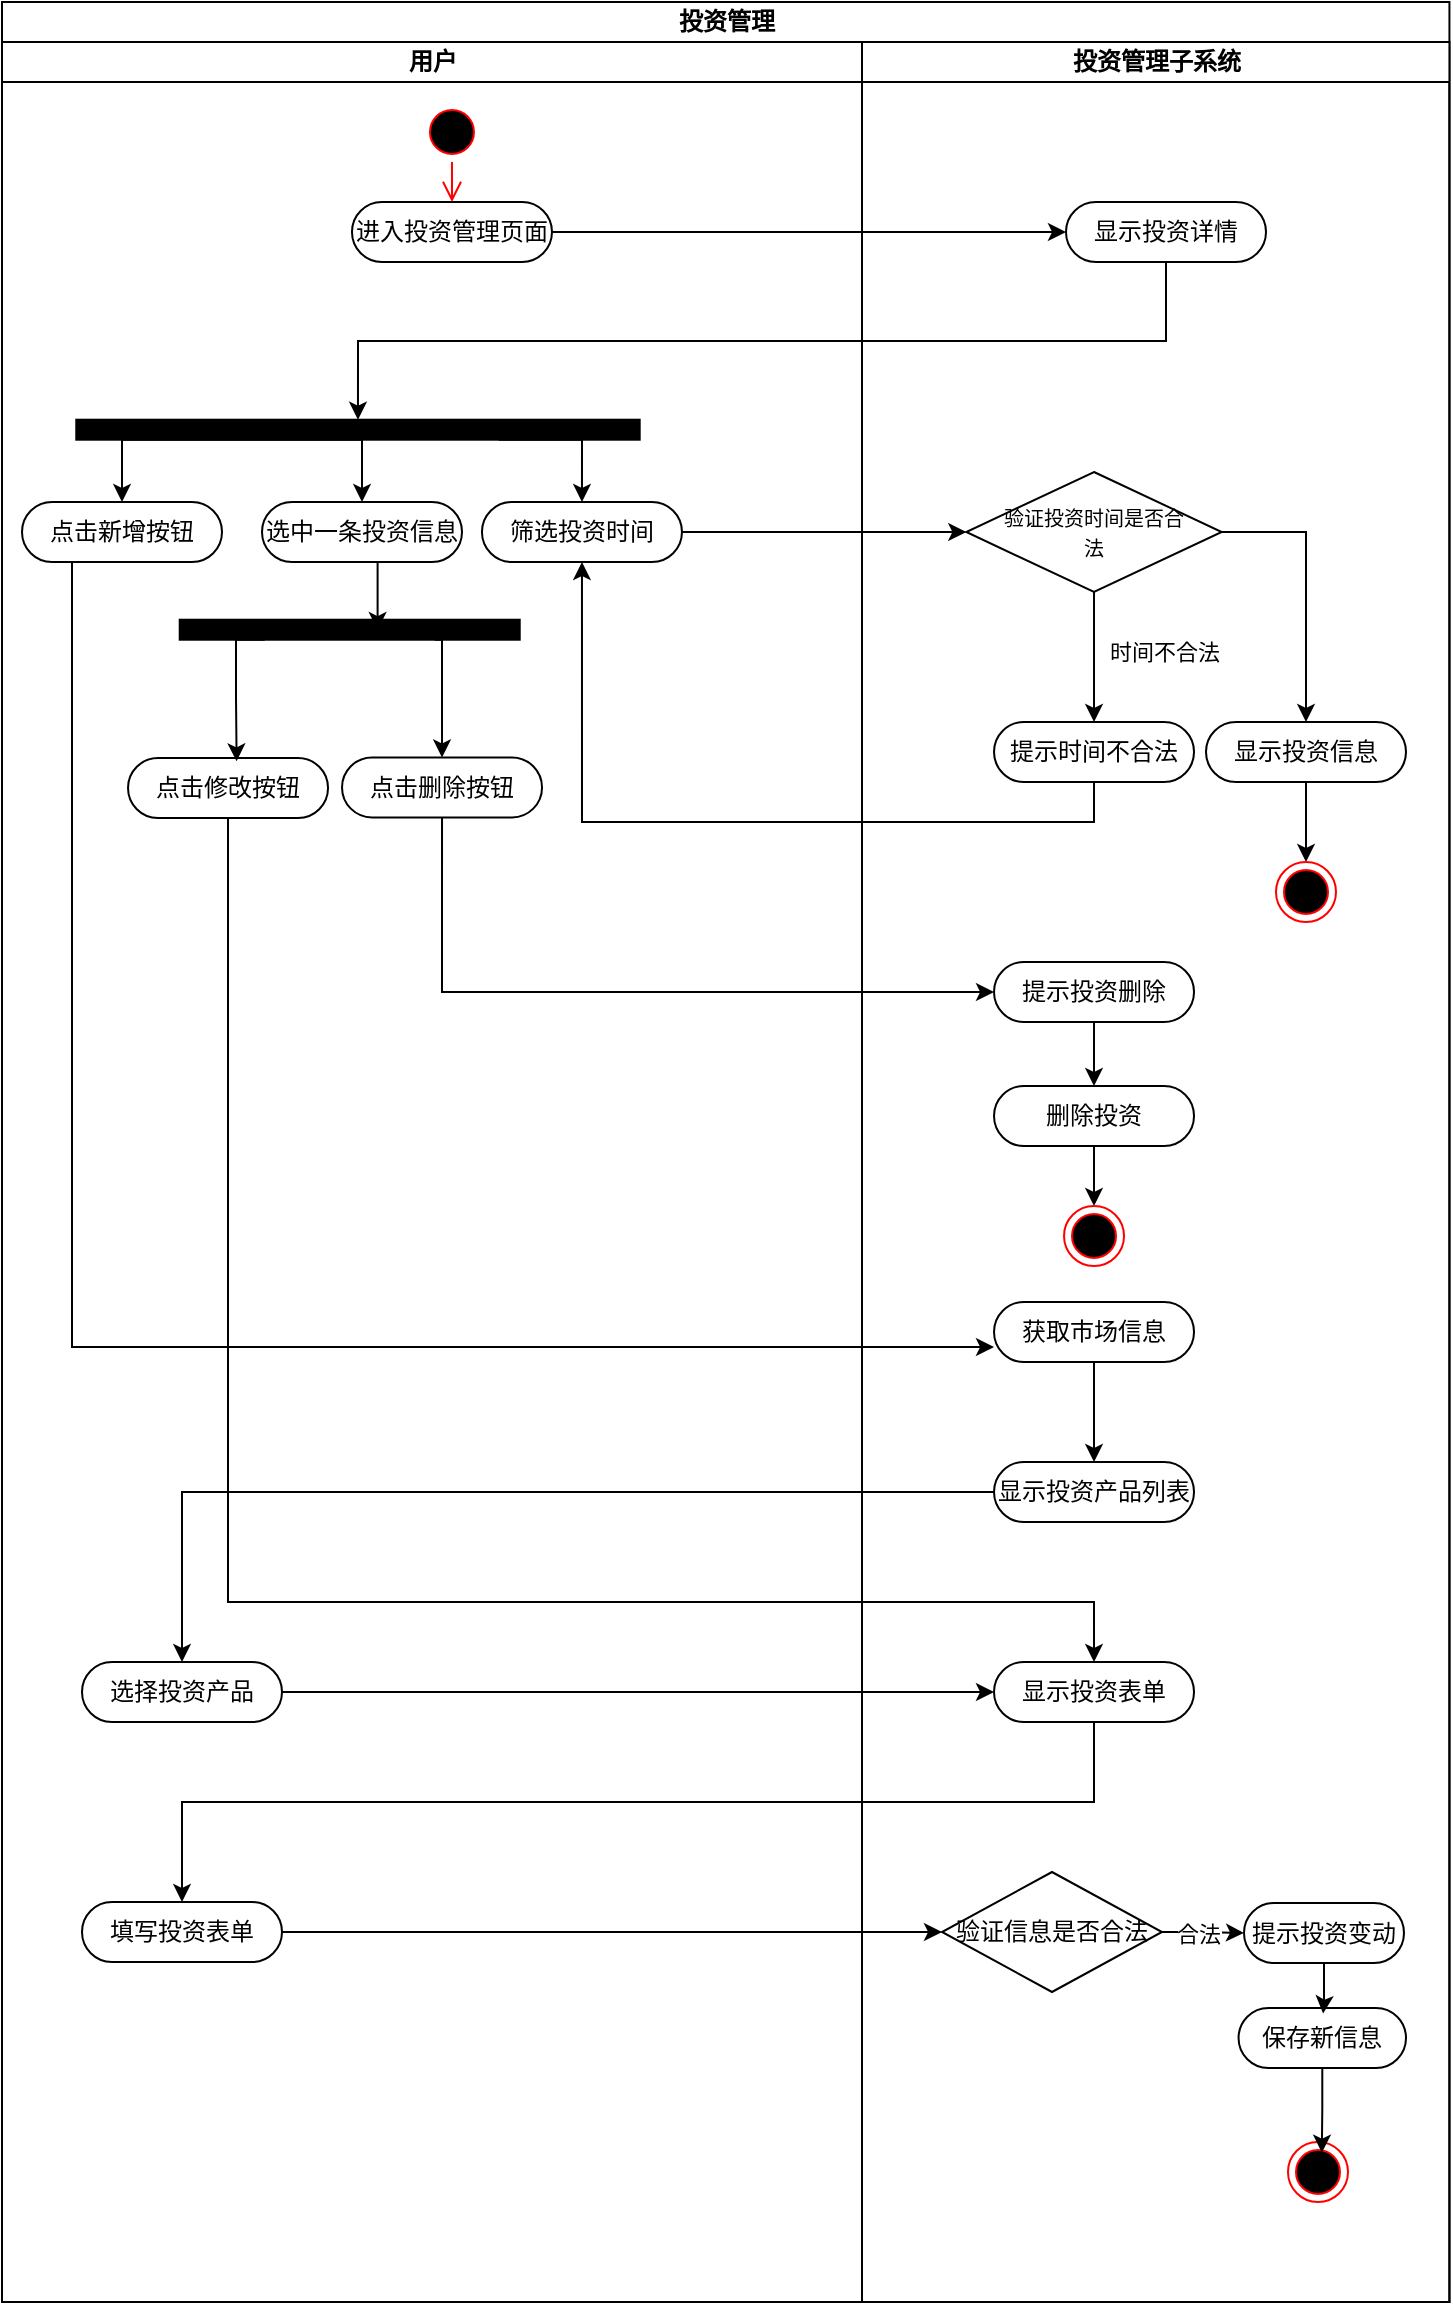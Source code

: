 <mxfile version="22.1.18" type="github">
  <diagram id="prtHgNgQTEPvFCAcTncT" name="Page-1">
    <mxGraphModel dx="1481" dy="758" grid="1" gridSize="10" guides="1" tooltips="1" connect="1" arrows="1" fold="1" page="1" pageScale="1" pageWidth="827" pageHeight="1169" math="0" shadow="0">
      <root>
        <mxCell id="0" />
        <mxCell id="1" parent="0" />
        <mxCell id="LesqCqWZ4XYTkDxak_rp-1" value="投资管理" style="swimlane;childLayout=stackLayout;resizeParent=1;resizeParentMax=0;startSize=20;html=1;" parent="1" vertex="1">
          <mxGeometry x="140.0" y="170" width="723.72" height="1150" as="geometry" />
        </mxCell>
        <mxCell id="LesqCqWZ4XYTkDxak_rp-59" style="edgeStyle=orthogonalEdgeStyle;rounded=0;orthogonalLoop=1;jettySize=auto;html=1;exitX=1;exitY=0.5;exitDx=0;exitDy=0;" parent="LesqCqWZ4XYTkDxak_rp-1" source="LesqCqWZ4XYTkDxak_rp-50" target="LesqCqWZ4XYTkDxak_rp-54" edge="1">
          <mxGeometry relative="1" as="geometry" />
        </mxCell>
        <mxCell id="LesqCqWZ4XYTkDxak_rp-61" style="edgeStyle=orthogonalEdgeStyle;rounded=0;orthogonalLoop=1;jettySize=auto;html=1;exitX=0.5;exitY=1;exitDx=0;exitDy=0;entryX=0.5;entryY=1;entryDx=0;entryDy=0;" parent="LesqCqWZ4XYTkDxak_rp-1" source="LesqCqWZ4XYTkDxak_rp-54" target="LesqCqWZ4XYTkDxak_rp-52" edge="1">
          <mxGeometry relative="1" as="geometry" />
        </mxCell>
        <mxCell id="LesqCqWZ4XYTkDxak_rp-64" style="edgeStyle=orthogonalEdgeStyle;rounded=0;orthogonalLoop=1;jettySize=auto;html=1;entryX=0;entryY=0.5;entryDx=0;entryDy=0;" parent="LesqCqWZ4XYTkDxak_rp-1" source="LesqCqWZ4XYTkDxak_rp-56" target="LesqCqWZ4XYTkDxak_rp-62" edge="1">
          <mxGeometry relative="1" as="geometry" />
        </mxCell>
        <mxCell id="LesqCqWZ4XYTkDxak_rp-2" value="用户" style="swimlane;startSize=20;html=1;" parent="LesqCqWZ4XYTkDxak_rp-1" vertex="1">
          <mxGeometry y="20" width="430" height="1130" as="geometry" />
        </mxCell>
        <mxCell id="LesqCqWZ4XYTkDxak_rp-48" value="" style="ellipse;html=1;shape=startState;fillColor=#000000;strokeColor=#ff0000;" parent="LesqCqWZ4XYTkDxak_rp-2" vertex="1">
          <mxGeometry x="209.99" y="30" width="30" height="30" as="geometry" />
        </mxCell>
        <mxCell id="LesqCqWZ4XYTkDxak_rp-49" value="" style="edgeStyle=orthogonalEdgeStyle;html=1;verticalAlign=bottom;endArrow=open;endSize=8;strokeColor=#ff0000;rounded=0;" parent="LesqCqWZ4XYTkDxak_rp-2" source="LesqCqWZ4XYTkDxak_rp-48" edge="1">
          <mxGeometry relative="1" as="geometry">
            <mxPoint x="224.99" y="80" as="targetPoint" />
          </mxGeometry>
        </mxCell>
        <mxCell id="LesqCqWZ4XYTkDxak_rp-50" value="进入投资管理页面" style="rounded=1;whiteSpace=wrap;html=1;shadow=0;comic=0;labelBackgroundColor=none;strokeWidth=1;fontFamily=Verdana;fontSize=12;align=center;arcSize=50;" parent="LesqCqWZ4XYTkDxak_rp-2" vertex="1">
          <mxGeometry x="174.99" y="80" width="100" height="30" as="geometry" />
        </mxCell>
        <mxCell id="LesqCqWZ4XYTkDxak_rp-71" style="edgeStyle=orthogonalEdgeStyle;rounded=0;orthogonalLoop=1;jettySize=auto;html=1;exitX=0.25;exitY=0;exitDx=0;exitDy=0;entryX=0.5;entryY=0;entryDx=0;entryDy=0;" parent="LesqCqWZ4XYTkDxak_rp-2" source="LesqCqWZ4XYTkDxak_rp-52" target="LesqCqWZ4XYTkDxak_rp-56" edge="1">
          <mxGeometry relative="1" as="geometry">
            <Array as="points">
              <mxPoint x="290" y="199" />
            </Array>
          </mxGeometry>
        </mxCell>
        <mxCell id="LesqCqWZ4XYTkDxak_rp-81" style="edgeStyle=orthogonalEdgeStyle;rounded=0;orthogonalLoop=1;jettySize=auto;html=1;exitX=0.75;exitY=0;exitDx=0;exitDy=0;entryX=0.5;entryY=0;entryDx=0;entryDy=0;" parent="LesqCqWZ4XYTkDxak_rp-2" source="LesqCqWZ4XYTkDxak_rp-52" target="LesqCqWZ4XYTkDxak_rp-80" edge="1">
          <mxGeometry relative="1" as="geometry">
            <Array as="points">
              <mxPoint x="180" y="199" />
            </Array>
          </mxGeometry>
        </mxCell>
        <mxCell id="LesqCqWZ4XYTkDxak_rp-123" style="edgeStyle=orthogonalEdgeStyle;rounded=0;orthogonalLoop=1;jettySize=auto;html=1;exitX=0.75;exitY=0;exitDx=0;exitDy=0;entryX=0.5;entryY=0;entryDx=0;entryDy=0;" parent="LesqCqWZ4XYTkDxak_rp-2" source="LesqCqWZ4XYTkDxak_rp-52" target="LesqCqWZ4XYTkDxak_rp-122" edge="1">
          <mxGeometry relative="1" as="geometry">
            <Array as="points">
              <mxPoint x="60" y="199" />
            </Array>
          </mxGeometry>
        </mxCell>
        <mxCell id="LesqCqWZ4XYTkDxak_rp-52" value="" style="whiteSpace=wrap;html=1;rounded=0;shadow=0;comic=0;labelBackgroundColor=none;strokeWidth=1;fillColor=#000000;fontFamily=Verdana;fontSize=12;align=center;rotation=90;direction=south;" parent="LesqCqWZ4XYTkDxak_rp-2" vertex="1">
          <mxGeometry x="172.99" y="53" width="10" height="281.71" as="geometry" />
        </mxCell>
        <mxCell id="LesqCqWZ4XYTkDxak_rp-56" value="筛选投资时间" style="rounded=1;whiteSpace=wrap;html=1;shadow=0;comic=0;labelBackgroundColor=none;strokeWidth=1;fontFamily=Verdana;fontSize=12;align=center;arcSize=50;" parent="LesqCqWZ4XYTkDxak_rp-2" vertex="1">
          <mxGeometry x="239.98" y="230" width="100" height="30" as="geometry" />
        </mxCell>
        <mxCell id="LesqCqWZ4XYTkDxak_rp-80" value="选中一条投资信息" style="rounded=1;whiteSpace=wrap;html=1;shadow=0;comic=0;labelBackgroundColor=none;strokeWidth=1;fontFamily=Verdana;fontSize=12;align=center;arcSize=50;" parent="LesqCqWZ4XYTkDxak_rp-2" vertex="1">
          <mxGeometry x="130.0" y="230.0" width="100" height="30" as="geometry" />
        </mxCell>
        <mxCell id="LesqCqWZ4XYTkDxak_rp-93" style="edgeStyle=orthogonalEdgeStyle;rounded=0;orthogonalLoop=1;jettySize=auto;html=1;exitX=0.25;exitY=0;exitDx=0;exitDy=0;entryX=0.5;entryY=0;entryDx=0;entryDy=0;" parent="LesqCqWZ4XYTkDxak_rp-2" source="LesqCqWZ4XYTkDxak_rp-86" target="LesqCqWZ4XYTkDxak_rp-90" edge="1">
          <mxGeometry relative="1" as="geometry">
            <Array as="points">
              <mxPoint x="220" y="299" />
            </Array>
          </mxGeometry>
        </mxCell>
        <mxCell id="LesqCqWZ4XYTkDxak_rp-86" value="" style="whiteSpace=wrap;html=1;rounded=0;shadow=0;comic=0;labelBackgroundColor=none;strokeWidth=1;fillColor=#000000;fontFamily=Verdana;fontSize=12;align=center;rotation=90;direction=south;" parent="LesqCqWZ4XYTkDxak_rp-2" vertex="1">
          <mxGeometry x="168.86" y="208.86" width="10" height="170" as="geometry" />
        </mxCell>
        <mxCell id="LesqCqWZ4XYTkDxak_rp-88" style="edgeStyle=orthogonalEdgeStyle;rounded=0;orthogonalLoop=1;jettySize=auto;html=1;exitX=0.5;exitY=1;exitDx=0;exitDy=0;entryX=0.418;entryY=0.481;entryDx=0;entryDy=0;entryPerimeter=0;" parent="LesqCqWZ4XYTkDxak_rp-2" source="LesqCqWZ4XYTkDxak_rp-80" target="LesqCqWZ4XYTkDxak_rp-86" edge="1">
          <mxGeometry relative="1" as="geometry" />
        </mxCell>
        <mxCell id="LesqCqWZ4XYTkDxak_rp-90" value="点击删除按钮" style="rounded=1;whiteSpace=wrap;html=1;shadow=0;comic=0;labelBackgroundColor=none;strokeWidth=1;fontFamily=Verdana;fontSize=12;align=center;arcSize=50;" parent="LesqCqWZ4XYTkDxak_rp-2" vertex="1">
          <mxGeometry x="170.01" y="357.71" width="100" height="30" as="geometry" />
        </mxCell>
        <mxCell id="LesqCqWZ4XYTkDxak_rp-91" value="点击修改按钮" style="rounded=1;whiteSpace=wrap;html=1;shadow=0;comic=0;labelBackgroundColor=none;strokeWidth=1;fontFamily=Verdana;fontSize=12;align=center;arcSize=50;" parent="LesqCqWZ4XYTkDxak_rp-2" vertex="1">
          <mxGeometry x="63.01" y="358.0" width="100" height="30" as="geometry" />
        </mxCell>
        <mxCell id="LesqCqWZ4XYTkDxak_rp-122" value="点击新增按钮" style="rounded=1;whiteSpace=wrap;html=1;shadow=0;comic=0;labelBackgroundColor=none;strokeWidth=1;fontFamily=Verdana;fontSize=12;align=center;arcSize=50;" parent="LesqCqWZ4XYTkDxak_rp-2" vertex="1">
          <mxGeometry x="10.0" y="230.0" width="100" height="30" as="geometry" />
        </mxCell>
        <mxCell id="LesqCqWZ4XYTkDxak_rp-124" style="edgeStyle=orthogonalEdgeStyle;rounded=0;orthogonalLoop=1;jettySize=auto;html=1;exitX=0.75;exitY=0;exitDx=0;exitDy=0;entryX=0.543;entryY=0.056;entryDx=0;entryDy=0;entryPerimeter=0;" parent="LesqCqWZ4XYTkDxak_rp-2" source="LesqCqWZ4XYTkDxak_rp-86" target="LesqCqWZ4XYTkDxak_rp-91" edge="1">
          <mxGeometry relative="1" as="geometry">
            <Array as="points">
              <mxPoint x="117" y="299" />
              <mxPoint x="117" y="328" />
              <mxPoint x="117" y="328" />
            </Array>
          </mxGeometry>
        </mxCell>
        <mxCell id="kc-lhvbRt8Au_oQYsQzs-4" value="选择投资产品" style="rounded=1;whiteSpace=wrap;html=1;shadow=0;comic=0;labelBackgroundColor=none;strokeWidth=1;fontFamily=Verdana;fontSize=12;align=center;arcSize=50;" vertex="1" parent="LesqCqWZ4XYTkDxak_rp-2">
          <mxGeometry x="40.0" y="810" width="100" height="30" as="geometry" />
        </mxCell>
        <mxCell id="LesqCqWZ4XYTkDxak_rp-3" value="投资管理子系统" style="swimlane;startSize=20;html=1;" parent="LesqCqWZ4XYTkDxak_rp-1" vertex="1">
          <mxGeometry x="430" y="20" width="293.72" height="1130" as="geometry" />
        </mxCell>
        <mxCell id="LesqCqWZ4XYTkDxak_rp-54" value="显示投资详情" style="rounded=1;whiteSpace=wrap;html=1;shadow=0;comic=0;labelBackgroundColor=none;strokeWidth=1;fontFamily=Verdana;fontSize=12;align=center;arcSize=50;" parent="LesqCqWZ4XYTkDxak_rp-3" vertex="1">
          <mxGeometry x="102.0" y="80" width="100" height="30" as="geometry" />
        </mxCell>
        <mxCell id="LesqCqWZ4XYTkDxak_rp-69" style="edgeStyle=orthogonalEdgeStyle;rounded=0;orthogonalLoop=1;jettySize=auto;html=1;exitX=1;exitY=0.5;exitDx=0;exitDy=0;entryX=0.5;entryY=0;entryDx=0;entryDy=0;" parent="LesqCqWZ4XYTkDxak_rp-3" source="LesqCqWZ4XYTkDxak_rp-62" target="LesqCqWZ4XYTkDxak_rp-65" edge="1">
          <mxGeometry relative="1" as="geometry" />
        </mxCell>
        <mxCell id="LesqCqWZ4XYTkDxak_rp-83" style="edgeStyle=orthogonalEdgeStyle;rounded=0;orthogonalLoop=1;jettySize=auto;html=1;exitX=0.5;exitY=1;exitDx=0;exitDy=0;entryX=0.5;entryY=0;entryDx=0;entryDy=0;" parent="LesqCqWZ4XYTkDxak_rp-3" source="LesqCqWZ4XYTkDxak_rp-62" target="LesqCqWZ4XYTkDxak_rp-74" edge="1">
          <mxGeometry relative="1" as="geometry" />
        </mxCell>
        <mxCell id="LesqCqWZ4XYTkDxak_rp-62" value="&lt;font style=&quot;font-size: 10px;&quot;&gt;验证投资时间是否合&lt;br&gt;法&lt;/font&gt;" style="rhombus;whiteSpace=wrap;html=1;" parent="LesqCqWZ4XYTkDxak_rp-3" vertex="1">
          <mxGeometry x="52.15" y="215" width="127.71" height="60" as="geometry" />
        </mxCell>
        <mxCell id="LesqCqWZ4XYTkDxak_rp-73" style="edgeStyle=orthogonalEdgeStyle;rounded=0;orthogonalLoop=1;jettySize=auto;html=1;" parent="LesqCqWZ4XYTkDxak_rp-3" source="LesqCqWZ4XYTkDxak_rp-65" target="LesqCqWZ4XYTkDxak_rp-72" edge="1">
          <mxGeometry relative="1" as="geometry" />
        </mxCell>
        <mxCell id="LesqCqWZ4XYTkDxak_rp-65" value="显示投资信息" style="rounded=1;whiteSpace=wrap;html=1;shadow=0;comic=0;labelBackgroundColor=none;strokeWidth=1;fontFamily=Verdana;fontSize=12;align=center;arcSize=50;" parent="LesqCqWZ4XYTkDxak_rp-3" vertex="1">
          <mxGeometry x="172.0" y="340" width="100" height="30" as="geometry" />
        </mxCell>
        <mxCell id="LesqCqWZ4XYTkDxak_rp-72" value="" style="ellipse;html=1;shape=endState;fillColor=#000000;strokeColor=#ff0000;" parent="LesqCqWZ4XYTkDxak_rp-3" vertex="1">
          <mxGeometry x="207.0" y="410" width="30" height="30" as="geometry" />
        </mxCell>
        <mxCell id="LesqCqWZ4XYTkDxak_rp-74" value="提示时间不合法" style="rounded=1;whiteSpace=wrap;html=1;shadow=0;comic=0;labelBackgroundColor=none;strokeWidth=1;fontFamily=Verdana;fontSize=12;align=center;arcSize=50;" parent="LesqCqWZ4XYTkDxak_rp-3" vertex="1">
          <mxGeometry x="66.01" y="340" width="100" height="30" as="geometry" />
        </mxCell>
        <mxCell id="LesqCqWZ4XYTkDxak_rp-76" value="时间不合法" style="edgeLabel;html=1;align=center;verticalAlign=middle;resizable=0;points=[];" parent="LesqCqWZ4XYTkDxak_rp-3" connectable="0" vertex="1">
          <mxGeometry x="102.003" y="310.001" as="geometry">
            <mxPoint x="49" y="-5" as="offset" />
          </mxGeometry>
        </mxCell>
        <mxCell id="LesqCqWZ4XYTkDxak_rp-97" style="edgeStyle=orthogonalEdgeStyle;rounded=0;orthogonalLoop=1;jettySize=auto;html=1;exitX=0.5;exitY=1;exitDx=0;exitDy=0;" parent="LesqCqWZ4XYTkDxak_rp-3" source="LesqCqWZ4XYTkDxak_rp-94" target="LesqCqWZ4XYTkDxak_rp-96" edge="1">
          <mxGeometry relative="1" as="geometry" />
        </mxCell>
        <mxCell id="LesqCqWZ4XYTkDxak_rp-94" value="提示投资删除" style="rounded=1;whiteSpace=wrap;html=1;shadow=0;comic=0;labelBackgroundColor=none;strokeWidth=1;fontFamily=Verdana;fontSize=12;align=center;arcSize=50;" parent="LesqCqWZ4XYTkDxak_rp-3" vertex="1">
          <mxGeometry x="66.01" y="460" width="100" height="30" as="geometry" />
        </mxCell>
        <mxCell id="LesqCqWZ4XYTkDxak_rp-99" style="edgeStyle=orthogonalEdgeStyle;rounded=0;orthogonalLoop=1;jettySize=auto;html=1;exitX=0.5;exitY=1;exitDx=0;exitDy=0;" parent="LesqCqWZ4XYTkDxak_rp-3" source="LesqCqWZ4XYTkDxak_rp-96" target="LesqCqWZ4XYTkDxak_rp-98" edge="1">
          <mxGeometry relative="1" as="geometry" />
        </mxCell>
        <mxCell id="LesqCqWZ4XYTkDxak_rp-96" value="删除投资" style="rounded=1;whiteSpace=wrap;html=1;shadow=0;comic=0;labelBackgroundColor=none;strokeWidth=1;fontFamily=Verdana;fontSize=12;align=center;arcSize=50;" parent="LesqCqWZ4XYTkDxak_rp-3" vertex="1">
          <mxGeometry x="66.01" y="522" width="100" height="30" as="geometry" />
        </mxCell>
        <mxCell id="LesqCqWZ4XYTkDxak_rp-98" value="" style="ellipse;html=1;shape=endState;fillColor=#000000;strokeColor=#ff0000;" parent="LesqCqWZ4XYTkDxak_rp-3" vertex="1">
          <mxGeometry x="101.01" y="582" width="30" height="30" as="geometry" />
        </mxCell>
        <mxCell id="kc-lhvbRt8Au_oQYsQzs-11" style="edgeStyle=orthogonalEdgeStyle;rounded=0;orthogonalLoop=1;jettySize=auto;html=1;" edge="1" parent="LesqCqWZ4XYTkDxak_rp-3" source="LesqCqWZ4XYTkDxak_rp-100" target="kc-lhvbRt8Au_oQYsQzs-9">
          <mxGeometry relative="1" as="geometry" />
        </mxCell>
        <mxCell id="LesqCqWZ4XYTkDxak_rp-100" value="获取市场信息" style="rounded=1;whiteSpace=wrap;html=1;shadow=0;comic=0;labelBackgroundColor=none;strokeWidth=1;fontFamily=Verdana;fontSize=12;align=center;arcSize=50;" parent="LesqCqWZ4XYTkDxak_rp-3" vertex="1">
          <mxGeometry x="66.01" y="630" width="100" height="30" as="geometry" />
        </mxCell>
        <mxCell id="LesqCqWZ4XYTkDxak_rp-109" value="验证信息是否合法" style="rhombus;whiteSpace=wrap;html=1;" parent="LesqCqWZ4XYTkDxak_rp-3" vertex="1">
          <mxGeometry x="40" y="915" width="110" height="60" as="geometry" />
        </mxCell>
        <mxCell id="LesqCqWZ4XYTkDxak_rp-110" value="提示投资变动" style="rounded=1;whiteSpace=wrap;html=1;shadow=0;comic=0;labelBackgroundColor=none;strokeWidth=1;fontFamily=Verdana;fontSize=12;align=center;arcSize=50;" parent="LesqCqWZ4XYTkDxak_rp-3" vertex="1">
          <mxGeometry x="191.0" y="930.5" width="80" height="30" as="geometry" />
        </mxCell>
        <mxCell id="LesqCqWZ4XYTkDxak_rp-111" style="edgeStyle=orthogonalEdgeStyle;rounded=0;orthogonalLoop=1;jettySize=auto;html=1;entryX=0;entryY=0.5;entryDx=0;entryDy=0;exitX=1;exitY=0.5;exitDx=0;exitDy=0;" parent="LesqCqWZ4XYTkDxak_rp-3" source="LesqCqWZ4XYTkDxak_rp-109" target="LesqCqWZ4XYTkDxak_rp-110" edge="1">
          <mxGeometry relative="1" as="geometry">
            <mxPoint x="358.0" y="944.849" as="targetPoint" />
            <mxPoint x="311.0" y="945.5" as="sourcePoint" />
          </mxGeometry>
        </mxCell>
        <mxCell id="LesqCqWZ4XYTkDxak_rp-112" value="合法" style="edgeLabel;html=1;align=center;verticalAlign=middle;resizable=0;points=[];" parent="LesqCqWZ4XYTkDxak_rp-111" vertex="1" connectable="0">
          <mxGeometry x="-0.15" y="-1" relative="1" as="geometry">
            <mxPoint as="offset" />
          </mxGeometry>
        </mxCell>
        <mxCell id="LesqCqWZ4XYTkDxak_rp-118" value="保存新信息" style="rounded=1;whiteSpace=wrap;html=1;shadow=0;comic=0;labelBackgroundColor=none;strokeWidth=1;fontFamily=Verdana;fontSize=12;align=center;arcSize=50;" parent="LesqCqWZ4XYTkDxak_rp-3" vertex="1">
          <mxGeometry x="188.28" y="983" width="83.72" height="30" as="geometry" />
        </mxCell>
        <mxCell id="LesqCqWZ4XYTkDxak_rp-119" style="edgeStyle=orthogonalEdgeStyle;rounded=0;orthogonalLoop=1;jettySize=auto;html=1;entryX=0.505;entryY=0.093;entryDx=0;entryDy=0;entryPerimeter=0;" parent="LesqCqWZ4XYTkDxak_rp-3" source="LesqCqWZ4XYTkDxak_rp-110" target="LesqCqWZ4XYTkDxak_rp-118" edge="1">
          <mxGeometry relative="1" as="geometry" />
        </mxCell>
        <mxCell id="LesqCqWZ4XYTkDxak_rp-120" value="" style="ellipse;html=1;shape=endState;fillColor=#000000;strokeColor=#ff0000;" parent="LesqCqWZ4XYTkDxak_rp-3" vertex="1">
          <mxGeometry x="213.0" y="1050" width="30" height="30" as="geometry" />
        </mxCell>
        <mxCell id="LesqCqWZ4XYTkDxak_rp-121" style="edgeStyle=orthogonalEdgeStyle;rounded=0;orthogonalLoop=1;jettySize=auto;html=1;entryX=0.564;entryY=0.179;entryDx=0;entryDy=0;entryPerimeter=0;" parent="LesqCqWZ4XYTkDxak_rp-3" source="LesqCqWZ4XYTkDxak_rp-118" target="LesqCqWZ4XYTkDxak_rp-120" edge="1">
          <mxGeometry relative="1" as="geometry" />
        </mxCell>
        <mxCell id="kc-lhvbRt8Au_oQYsQzs-1" value="显示投资表单" style="rounded=1;whiteSpace=wrap;html=1;shadow=0;comic=0;labelBackgroundColor=none;strokeWidth=1;fontFamily=Verdana;fontSize=12;align=center;arcSize=50;" vertex="1" parent="LesqCqWZ4XYTkDxak_rp-3">
          <mxGeometry x="66.01" y="810" width="100" height="30" as="geometry" />
        </mxCell>
        <mxCell id="kc-lhvbRt8Au_oQYsQzs-9" value="显示投资产品列表" style="rounded=1;whiteSpace=wrap;html=1;shadow=0;comic=0;labelBackgroundColor=none;strokeWidth=1;fontFamily=Verdana;fontSize=12;align=center;arcSize=50;" vertex="1" parent="LesqCqWZ4XYTkDxak_rp-3">
          <mxGeometry x="66.01" y="710" width="100" height="30" as="geometry" />
        </mxCell>
        <mxCell id="LesqCqWZ4XYTkDxak_rp-84" style="edgeStyle=orthogonalEdgeStyle;rounded=0;orthogonalLoop=1;jettySize=auto;html=1;exitX=0.5;exitY=1;exitDx=0;exitDy=0;entryX=0.5;entryY=1;entryDx=0;entryDy=0;" parent="LesqCqWZ4XYTkDxak_rp-1" source="LesqCqWZ4XYTkDxak_rp-74" target="LesqCqWZ4XYTkDxak_rp-56" edge="1">
          <mxGeometry relative="1" as="geometry" />
        </mxCell>
        <mxCell id="LesqCqWZ4XYTkDxak_rp-95" style="edgeStyle=orthogonalEdgeStyle;rounded=0;orthogonalLoop=1;jettySize=auto;html=1;exitX=0.5;exitY=1;exitDx=0;exitDy=0;entryX=0;entryY=0.5;entryDx=0;entryDy=0;" parent="LesqCqWZ4XYTkDxak_rp-1" source="LesqCqWZ4XYTkDxak_rp-90" target="LesqCqWZ4XYTkDxak_rp-94" edge="1">
          <mxGeometry relative="1" as="geometry" />
        </mxCell>
        <mxCell id="LesqCqWZ4XYTkDxak_rp-127" style="edgeStyle=orthogonalEdgeStyle;rounded=0;orthogonalLoop=1;jettySize=auto;html=1;exitX=0.25;exitY=1;exitDx=0;exitDy=0;entryX=0;entryY=0.75;entryDx=0;entryDy=0;" parent="LesqCqWZ4XYTkDxak_rp-1" source="LesqCqWZ4XYTkDxak_rp-122" target="LesqCqWZ4XYTkDxak_rp-100" edge="1">
          <mxGeometry relative="1" as="geometry" />
        </mxCell>
        <mxCell id="kc-lhvbRt8Au_oQYsQzs-12" style="edgeStyle=orthogonalEdgeStyle;rounded=0;orthogonalLoop=1;jettySize=auto;html=1;entryX=0.5;entryY=0;entryDx=0;entryDy=0;" edge="1" parent="LesqCqWZ4XYTkDxak_rp-1" source="kc-lhvbRt8Au_oQYsQzs-9" target="kc-lhvbRt8Au_oQYsQzs-4">
          <mxGeometry relative="1" as="geometry" />
        </mxCell>
        <mxCell id="kc-lhvbRt8Au_oQYsQzs-13" style="edgeStyle=orthogonalEdgeStyle;rounded=0;orthogonalLoop=1;jettySize=auto;html=1;entryX=0;entryY=0.5;entryDx=0;entryDy=0;" edge="1" parent="LesqCqWZ4XYTkDxak_rp-1" source="kc-lhvbRt8Au_oQYsQzs-4" target="kc-lhvbRt8Au_oQYsQzs-1">
          <mxGeometry relative="1" as="geometry" />
        </mxCell>
        <mxCell id="kc-lhvbRt8Au_oQYsQzs-15" style="edgeStyle=orthogonalEdgeStyle;rounded=0;orthogonalLoop=1;jettySize=auto;html=1;exitX=0.5;exitY=1;exitDx=0;exitDy=0;entryX=0.5;entryY=0;entryDx=0;entryDy=0;" edge="1" parent="LesqCqWZ4XYTkDxak_rp-1" source="LesqCqWZ4XYTkDxak_rp-91" target="kc-lhvbRt8Au_oQYsQzs-1">
          <mxGeometry relative="1" as="geometry">
            <Array as="points">
              <mxPoint x="113" y="800" />
              <mxPoint x="546" y="800" />
            </Array>
          </mxGeometry>
        </mxCell>
        <mxCell id="LesqCqWZ4XYTkDxak_rp-102" value="填写投资表单" style="rounded=1;whiteSpace=wrap;html=1;shadow=0;comic=0;labelBackgroundColor=none;strokeWidth=1;fontFamily=Verdana;fontSize=12;align=center;arcSize=50;" parent="1" vertex="1">
          <mxGeometry x="180.0" y="1120" width="100" height="30" as="geometry" />
        </mxCell>
        <mxCell id="LesqCqWZ4XYTkDxak_rp-113" style="edgeStyle=orthogonalEdgeStyle;rounded=0;orthogonalLoop=1;jettySize=auto;html=1;entryX=0;entryY=0.5;entryDx=0;entryDy=0;" parent="1" source="LesqCqWZ4XYTkDxak_rp-102" target="LesqCqWZ4XYTkDxak_rp-109" edge="1">
          <mxGeometry relative="1" as="geometry" />
        </mxCell>
        <mxCell id="kc-lhvbRt8Au_oQYsQzs-17" style="edgeStyle=orthogonalEdgeStyle;rounded=0;orthogonalLoop=1;jettySize=auto;html=1;" edge="1" parent="1" source="kc-lhvbRt8Au_oQYsQzs-1" target="LesqCqWZ4XYTkDxak_rp-102">
          <mxGeometry relative="1" as="geometry">
            <Array as="points">
              <mxPoint x="686" y="1070" />
              <mxPoint x="230" y="1070" />
            </Array>
          </mxGeometry>
        </mxCell>
      </root>
    </mxGraphModel>
  </diagram>
</mxfile>
